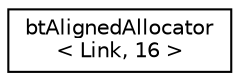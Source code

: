 digraph "Graphical Class Hierarchy"
{
  edge [fontname="Helvetica",fontsize="10",labelfontname="Helvetica",labelfontsize="10"];
  node [fontname="Helvetica",fontsize="10",shape=record];
  rankdir="LR";
  Node1 [label="btAlignedAllocator\l\< Link, 16 \>",height=0.2,width=0.4,color="black", fillcolor="white", style="filled",URL="$classbt_aligned_allocator.html"];
}
